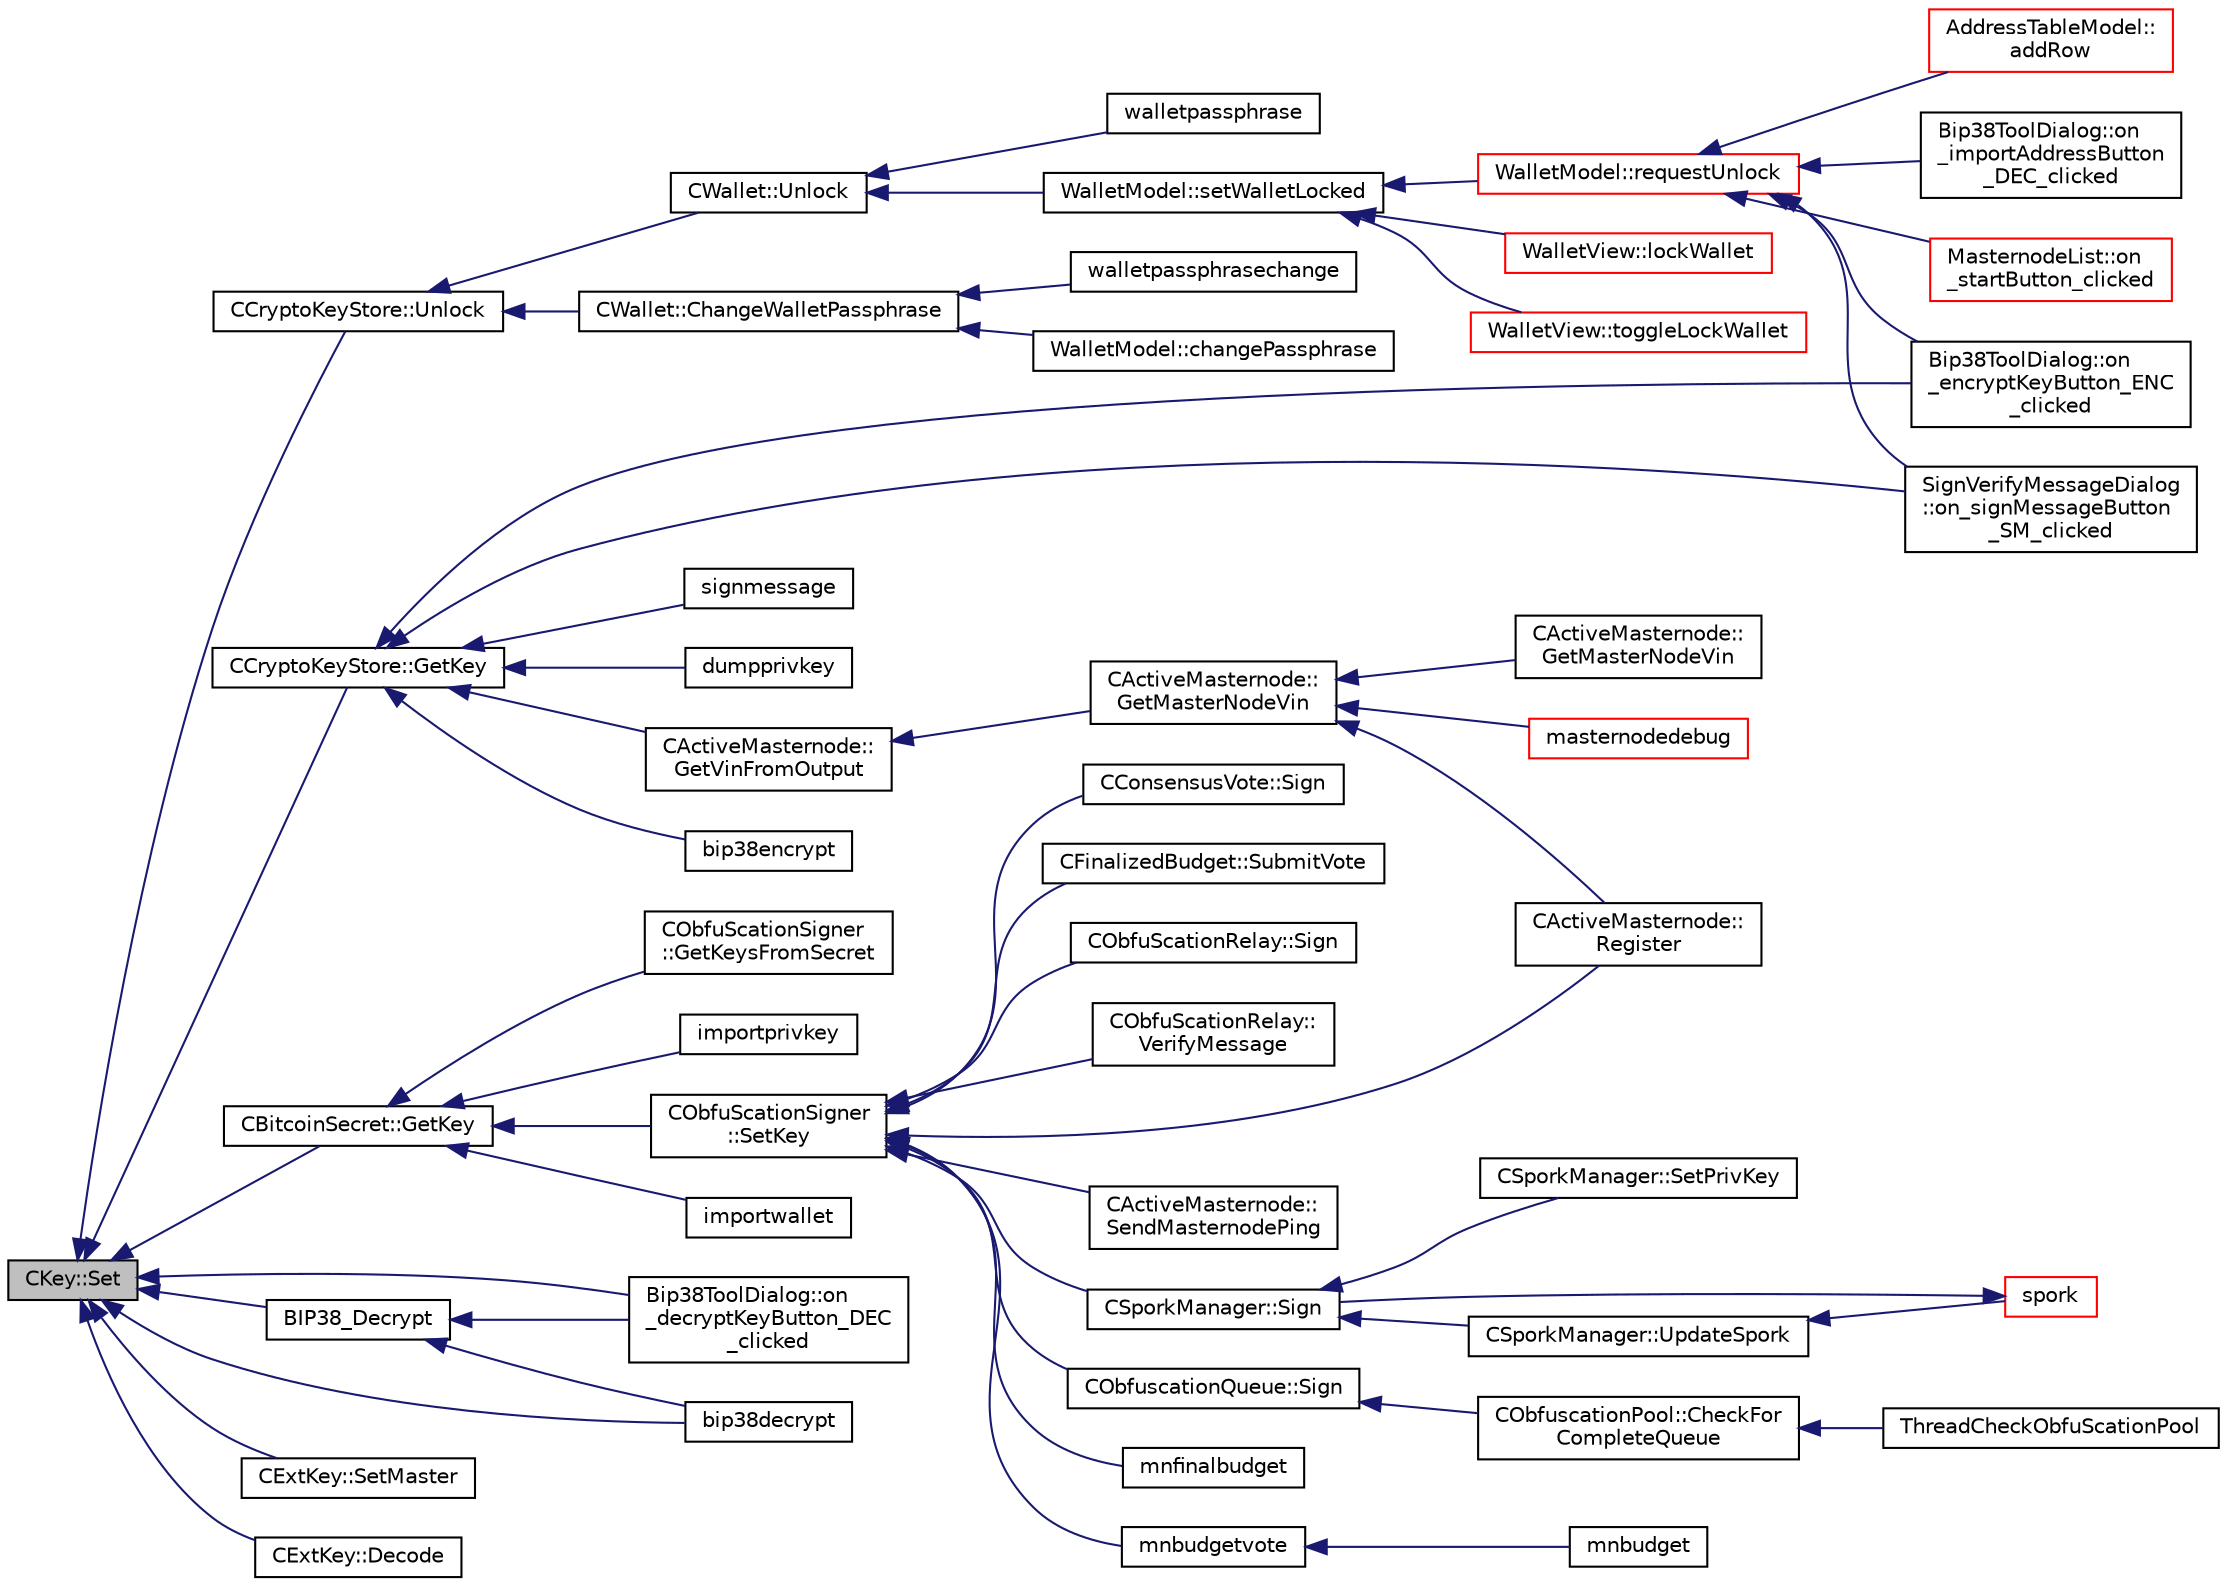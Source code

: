 digraph "CKey::Set"
{
  edge [fontname="Helvetica",fontsize="10",labelfontname="Helvetica",labelfontsize="10"];
  node [fontname="Helvetica",fontsize="10",shape=record];
  rankdir="LR";
  Node590 [label="CKey::Set",height=0.2,width=0.4,color="black", fillcolor="grey75", style="filled", fontcolor="black"];
  Node590 -> Node591 [dir="back",color="midnightblue",fontsize="10",style="solid",fontname="Helvetica"];
  Node591 [label="CBitcoinSecret::GetKey",height=0.2,width=0.4,color="black", fillcolor="white", style="filled",URL="$class_c_bitcoin_secret.html#a4d6bf559d092e6d47f8001c7171096df"];
  Node591 -> Node592 [dir="back",color="midnightblue",fontsize="10",style="solid",fontname="Helvetica"];
  Node592 [label="CObfuScationSigner\l::SetKey",height=0.2,width=0.4,color="black", fillcolor="white", style="filled",URL="$class_c_obfu_scation_signer.html#a4a12e41611db1b711d59ac4c3323dd36",tooltip="Set the private/public key values, returns true if successful. "];
  Node592 -> Node593 [dir="back",color="midnightblue",fontsize="10",style="solid",fontname="Helvetica"];
  Node593 [label="CActiveMasternode::\lSendMasternodePing",height=0.2,width=0.4,color="black", fillcolor="white", style="filled",URL="$class_c_active_masternode.html#ae30a82106f2c0b6875344e39e49393c2",tooltip="Ping Masternode. "];
  Node592 -> Node594 [dir="back",color="midnightblue",fontsize="10",style="solid",fontname="Helvetica"];
  Node594 [label="CActiveMasternode::\lRegister",height=0.2,width=0.4,color="black", fillcolor="white", style="filled",URL="$class_c_active_masternode.html#a99e26870efec1ea98738cda1a5a85702",tooltip="Register remote Masternode. "];
  Node592 -> Node595 [dir="back",color="midnightblue",fontsize="10",style="solid",fontname="Helvetica"];
  Node595 [label="CFinalizedBudget::SubmitVote",height=0.2,width=0.4,color="black", fillcolor="white", style="filled",URL="$class_c_finalized_budget.html#a8d5710eaf0fe541dcdce1d5f2ebee51c"];
  Node592 -> Node596 [dir="back",color="midnightblue",fontsize="10",style="solid",fontname="Helvetica"];
  Node596 [label="CObfuScationRelay::Sign",height=0.2,width=0.4,color="black", fillcolor="white", style="filled",URL="$class_c_obfu_scation_relay.html#a6a0c143f5d9536a64bcb1745d2011761"];
  Node592 -> Node597 [dir="back",color="midnightblue",fontsize="10",style="solid",fontname="Helvetica"];
  Node597 [label="CObfuScationRelay::\lVerifyMessage",height=0.2,width=0.4,color="black", fillcolor="white", style="filled",URL="$class_c_obfu_scation_relay.html#aa76fd65563c22d322350e09b2b876e9d"];
  Node592 -> Node598 [dir="back",color="midnightblue",fontsize="10",style="solid",fontname="Helvetica"];
  Node598 [label="CObfuscationQueue::Sign",height=0.2,width=0.4,color="black", fillcolor="white", style="filled",URL="$class_c_obfuscation_queue.html#a7d7be50e6c9ca531f4a4b69a3f7c0b79",tooltip="Sign this Obfuscation transaction. "];
  Node598 -> Node599 [dir="back",color="midnightblue",fontsize="10",style="solid",fontname="Helvetica"];
  Node599 [label="CObfuscationPool::CheckFor\lCompleteQueue",height=0.2,width=0.4,color="black", fillcolor="white", style="filled",URL="$class_c_obfuscation_pool.html#ad8fc2b9e329de37d3a78bcf51d475696"];
  Node599 -> Node600 [dir="back",color="midnightblue",fontsize="10",style="solid",fontname="Helvetica"];
  Node600 [label="ThreadCheckObfuScationPool",height=0.2,width=0.4,color="black", fillcolor="white", style="filled",URL="$obfuscation_8h.html#a3f96a5ca9c6735e5bfac77582f0af321"];
  Node592 -> Node601 [dir="back",color="midnightblue",fontsize="10",style="solid",fontname="Helvetica"];
  Node601 [label="mnbudgetvote",height=0.2,width=0.4,color="black", fillcolor="white", style="filled",URL="$rpcmasternode-budget_8cpp.html#a56da074ff2f33c0ef53bb451c67c0761"];
  Node601 -> Node602 [dir="back",color="midnightblue",fontsize="10",style="solid",fontname="Helvetica"];
  Node602 [label="mnbudget",height=0.2,width=0.4,color="black", fillcolor="white", style="filled",URL="$rpcmasternode-budget_8cpp.html#aeabbf924be4d2ce4bedb28a394e1fc6b"];
  Node592 -> Node603 [dir="back",color="midnightblue",fontsize="10",style="solid",fontname="Helvetica"];
  Node603 [label="mnfinalbudget",height=0.2,width=0.4,color="black", fillcolor="white", style="filled",URL="$rpcmasternode-budget_8cpp.html#a9377cde49f5b62904aafb46d7d3c5e7c"];
  Node592 -> Node604 [dir="back",color="midnightblue",fontsize="10",style="solid",fontname="Helvetica"];
  Node604 [label="CSporkManager::Sign",height=0.2,width=0.4,color="black", fillcolor="white", style="filled",URL="$class_c_spork_manager.html#adf1b5d40f378c4bd3a5ea31905b11f30"];
  Node604 -> Node605 [dir="back",color="midnightblue",fontsize="10",style="solid",fontname="Helvetica"];
  Node605 [label="CSporkManager::UpdateSpork",height=0.2,width=0.4,color="black", fillcolor="white", style="filled",URL="$class_c_spork_manager.html#afb7e15fe29bd548939657a20ca5feafb"];
  Node605 -> Node606 [dir="back",color="midnightblue",fontsize="10",style="solid",fontname="Helvetica"];
  Node606 [label="spork",height=0.2,width=0.4,color="red", fillcolor="white", style="filled",URL="$rpcmisc_8cpp.html#a8dcc7f3e5749bbd1dad163b85d0abdcb"];
  Node606 -> Node604 [dir="back",color="midnightblue",fontsize="10",style="solid",fontname="Helvetica"];
  Node604 -> Node610 [dir="back",color="midnightblue",fontsize="10",style="solid",fontname="Helvetica"];
  Node610 [label="CSporkManager::SetPrivKey",height=0.2,width=0.4,color="black", fillcolor="white", style="filled",URL="$class_c_spork_manager.html#a599d088218de9d242e4dc5cb17dd310b"];
  Node592 -> Node613 [dir="back",color="midnightblue",fontsize="10",style="solid",fontname="Helvetica"];
  Node613 [label="CConsensusVote::Sign",height=0.2,width=0.4,color="black", fillcolor="white", style="filled",URL="$class_c_consensus_vote.html#a687495887aa75f5d5bb70f93ecb820d0"];
  Node591 -> Node614 [dir="back",color="midnightblue",fontsize="10",style="solid",fontname="Helvetica"];
  Node614 [label="CObfuScationSigner\l::GetKeysFromSecret",height=0.2,width=0.4,color="black", fillcolor="white", style="filled",URL="$class_c_obfu_scation_signer.html#a1e649a4b0bbeb5921ce2c37a240a98ae",tooltip="Set the private/public key values, returns true if successful. "];
  Node591 -> Node615 [dir="back",color="midnightblue",fontsize="10",style="solid",fontname="Helvetica"];
  Node615 [label="importprivkey",height=0.2,width=0.4,color="black", fillcolor="white", style="filled",URL="$rpcdump_8cpp.html#a3a6fdb974fce01220a895393d444e981"];
  Node591 -> Node616 [dir="back",color="midnightblue",fontsize="10",style="solid",fontname="Helvetica"];
  Node616 [label="importwallet",height=0.2,width=0.4,color="black", fillcolor="white", style="filled",URL="$rpcdump_8cpp.html#a2566d5c9dd1938b74e70398cdb3ac5c1"];
  Node590 -> Node617 [dir="back",color="midnightblue",fontsize="10",style="solid",fontname="Helvetica"];
  Node617 [label="BIP38_Decrypt",height=0.2,width=0.4,color="black", fillcolor="white", style="filled",URL="$bip38_8h.html#a3a8abd78d8750c4c7622d7acd3815743"];
  Node617 -> Node618 [dir="back",color="midnightblue",fontsize="10",style="solid",fontname="Helvetica"];
  Node618 [label="Bip38ToolDialog::on\l_decryptKeyButton_DEC\l_clicked",height=0.2,width=0.4,color="black", fillcolor="white", style="filled",URL="$class_bip38_tool_dialog.html#a7675f3df0cc4dc22a100052a5b099191"];
  Node617 -> Node619 [dir="back",color="midnightblue",fontsize="10",style="solid",fontname="Helvetica"];
  Node619 [label="bip38decrypt",height=0.2,width=0.4,color="black", fillcolor="white", style="filled",URL="$rpcdump_8cpp.html#a64a0e2e87f6d741efd662ac94080159d"];
  Node590 -> Node620 [dir="back",color="midnightblue",fontsize="10",style="solid",fontname="Helvetica"];
  Node620 [label="CCryptoKeyStore::Unlock",height=0.2,width=0.4,color="black", fillcolor="white", style="filled",URL="$class_c_crypto_key_store.html#a81bd70e18aa75f566526620a74f9cd88"];
  Node620 -> Node621 [dir="back",color="midnightblue",fontsize="10",style="solid",fontname="Helvetica"];
  Node621 [label="CWallet::Unlock",height=0.2,width=0.4,color="black", fillcolor="white", style="filled",URL="$group__map_wallet.html#ga654ae5a3a7c4c7c7bfd271f108781b40"];
  Node621 -> Node622 [dir="back",color="midnightblue",fontsize="10",style="solid",fontname="Helvetica"];
  Node622 [label="WalletModel::setWalletLocked",height=0.2,width=0.4,color="black", fillcolor="white", style="filled",URL="$class_wallet_model.html#a5a8b65bfaecb0813d64c733f4f34f090"];
  Node622 -> Node623 [dir="back",color="midnightblue",fontsize="10",style="solid",fontname="Helvetica"];
  Node623 [label="WalletModel::requestUnlock",height=0.2,width=0.4,color="red", fillcolor="white", style="filled",URL="$class_wallet_model.html#a9ad552f7942cd22f7a1cd0803b179f06"];
  Node623 -> Node624 [dir="back",color="midnightblue",fontsize="10",style="solid",fontname="Helvetica"];
  Node624 [label="AddressTableModel::\laddRow",height=0.2,width=0.4,color="red", fillcolor="white", style="filled",URL="$class_address_table_model.html#aa72edd2a093a6e9318639d69d3a23488"];
  Node623 -> Node629 [dir="back",color="midnightblue",fontsize="10",style="solid",fontname="Helvetica"];
  Node629 [label="Bip38ToolDialog::on\l_encryptKeyButton_ENC\l_clicked",height=0.2,width=0.4,color="black", fillcolor="white", style="filled",URL="$class_bip38_tool_dialog.html#a31cdc41e507628f2cd413e9df57c5770"];
  Node623 -> Node630 [dir="back",color="midnightblue",fontsize="10",style="solid",fontname="Helvetica"];
  Node630 [label="Bip38ToolDialog::on\l_importAddressButton\l_DEC_clicked",height=0.2,width=0.4,color="black", fillcolor="white", style="filled",URL="$class_bip38_tool_dialog.html#a20a1363ad4ff8e241583b3ceb19379e6"];
  Node623 -> Node631 [dir="back",color="midnightblue",fontsize="10",style="solid",fontname="Helvetica"];
  Node631 [label="MasternodeList::on\l_startButton_clicked",height=0.2,width=0.4,color="red", fillcolor="white", style="filled",URL="$class_masternode_list.html#a4370755b1dcdbf4a9396108c2b7ae76a"];
  Node623 -> Node642 [dir="back",color="midnightblue",fontsize="10",style="solid",fontname="Helvetica"];
  Node642 [label="SignVerifyMessageDialog\l::on_signMessageButton\l_SM_clicked",height=0.2,width=0.4,color="black", fillcolor="white", style="filled",URL="$class_sign_verify_message_dialog.html#a2ef91b4ace68d63ab1c1d3cc6c13b5f9"];
  Node622 -> Node643 [dir="back",color="midnightblue",fontsize="10",style="solid",fontname="Helvetica"];
  Node643 [label="WalletView::lockWallet",height=0.2,width=0.4,color="red", fillcolor="white", style="filled",URL="$class_wallet_view.html#ae76bd29c36d1cfa9bc986924a0454eeb",tooltip="Lock wallet. "];
  Node622 -> Node645 [dir="back",color="midnightblue",fontsize="10",style="solid",fontname="Helvetica"];
  Node645 [label="WalletView::toggleLockWallet",height=0.2,width=0.4,color="red", fillcolor="white", style="filled",URL="$class_wallet_view.html#a739b3c92d336efb3cf1249a84d4deeab",tooltip="Toggle wallet lock state. "];
  Node621 -> Node647 [dir="back",color="midnightblue",fontsize="10",style="solid",fontname="Helvetica"];
  Node647 [label="walletpassphrase",height=0.2,width=0.4,color="black", fillcolor="white", style="filled",URL="$rpcwallet_8cpp.html#a733f7c70e7c18783935e6de9643c0086"];
  Node620 -> Node648 [dir="back",color="midnightblue",fontsize="10",style="solid",fontname="Helvetica"];
  Node648 [label="CWallet::ChangeWalletPassphrase",height=0.2,width=0.4,color="black", fillcolor="white", style="filled",URL="$group__map_wallet.html#ga4abcec3066e7c462f4564c159fc15031"];
  Node648 -> Node649 [dir="back",color="midnightblue",fontsize="10",style="solid",fontname="Helvetica"];
  Node649 [label="WalletModel::changePassphrase",height=0.2,width=0.4,color="black", fillcolor="white", style="filled",URL="$class_wallet_model.html#a67ebff3f267b5c9973c0465184c085a4"];
  Node648 -> Node650 [dir="back",color="midnightblue",fontsize="10",style="solid",fontname="Helvetica"];
  Node650 [label="walletpassphrasechange",height=0.2,width=0.4,color="black", fillcolor="white", style="filled",URL="$rpcwallet_8cpp.html#a84ad884957e24688433be32a9ca70933"];
  Node590 -> Node651 [dir="back",color="midnightblue",fontsize="10",style="solid",fontname="Helvetica"];
  Node651 [label="CCryptoKeyStore::GetKey",height=0.2,width=0.4,color="black", fillcolor="white", style="filled",URL="$class_c_crypto_key_store.html#af46ec271fffb65a113702ba40a3738c8"];
  Node651 -> Node652 [dir="back",color="midnightblue",fontsize="10",style="solid",fontname="Helvetica"];
  Node652 [label="CActiveMasternode::\lGetVinFromOutput",height=0.2,width=0.4,color="black", fillcolor="white", style="filled",URL="$class_c_active_masternode.html#abc2ae1e24001f80ace4bbea2b6453944"];
  Node652 -> Node653 [dir="back",color="midnightblue",fontsize="10",style="solid",fontname="Helvetica"];
  Node653 [label="CActiveMasternode::\lGetMasterNodeVin",height=0.2,width=0.4,color="black", fillcolor="white", style="filled",URL="$class_c_active_masternode.html#adc93036b86ee9ef6abe5e0b783a51283",tooltip="Get 10000 DIV input that can be used for the Masternode. "];
  Node653 -> Node594 [dir="back",color="midnightblue",fontsize="10",style="solid",fontname="Helvetica"];
  Node653 -> Node654 [dir="back",color="midnightblue",fontsize="10",style="solid",fontname="Helvetica"];
  Node654 [label="CActiveMasternode::\lGetMasterNodeVin",height=0.2,width=0.4,color="black", fillcolor="white", style="filled",URL="$class_c_active_masternode.html#af9f32ec3d13b161d6a89839dab17b154",tooltip="Get 10000 DIV input that can be used for the Masternode. "];
  Node653 -> Node655 [dir="back",color="midnightblue",fontsize="10",style="solid",fontname="Helvetica"];
  Node655 [label="masternodedebug",height=0.2,width=0.4,color="red", fillcolor="white", style="filled",URL="$rpcmasternode_8cpp.html#a8522c187a75142b1b267edca0734238c"];
  Node651 -> Node629 [dir="back",color="midnightblue",fontsize="10",style="solid",fontname="Helvetica"];
  Node651 -> Node642 [dir="back",color="midnightblue",fontsize="10",style="solid",fontname="Helvetica"];
  Node651 -> Node657 [dir="back",color="midnightblue",fontsize="10",style="solid",fontname="Helvetica"];
  Node657 [label="dumpprivkey",height=0.2,width=0.4,color="black", fillcolor="white", style="filled",URL="$rpcdump_8cpp.html#a4010fb238298e15c540d3e5ecd60f858"];
  Node651 -> Node658 [dir="back",color="midnightblue",fontsize="10",style="solid",fontname="Helvetica"];
  Node658 [label="bip38encrypt",height=0.2,width=0.4,color="black", fillcolor="white", style="filled",URL="$rpcdump_8cpp.html#a303f255a7509999ce1e535d5e7bb220d"];
  Node651 -> Node659 [dir="back",color="midnightblue",fontsize="10",style="solid",fontname="Helvetica"];
  Node659 [label="signmessage",height=0.2,width=0.4,color="black", fillcolor="white", style="filled",URL="$rpcwallet_8cpp.html#a315b42a2c859c4b50a54c1b05984928c"];
  Node590 -> Node660 [dir="back",color="midnightblue",fontsize="10",style="solid",fontname="Helvetica"];
  Node660 [label="CExtKey::SetMaster",height=0.2,width=0.4,color="black", fillcolor="white", style="filled",URL="$struct_c_ext_key.html#a8cd6ecafdd649082601d7eebbec79688"];
  Node590 -> Node661 [dir="back",color="midnightblue",fontsize="10",style="solid",fontname="Helvetica"];
  Node661 [label="CExtKey::Decode",height=0.2,width=0.4,color="black", fillcolor="white", style="filled",URL="$struct_c_ext_key.html#a9720e119745472336b6729e19f0819dd"];
  Node590 -> Node618 [dir="back",color="midnightblue",fontsize="10",style="solid",fontname="Helvetica"];
  Node590 -> Node619 [dir="back",color="midnightblue",fontsize="10",style="solid",fontname="Helvetica"];
}
